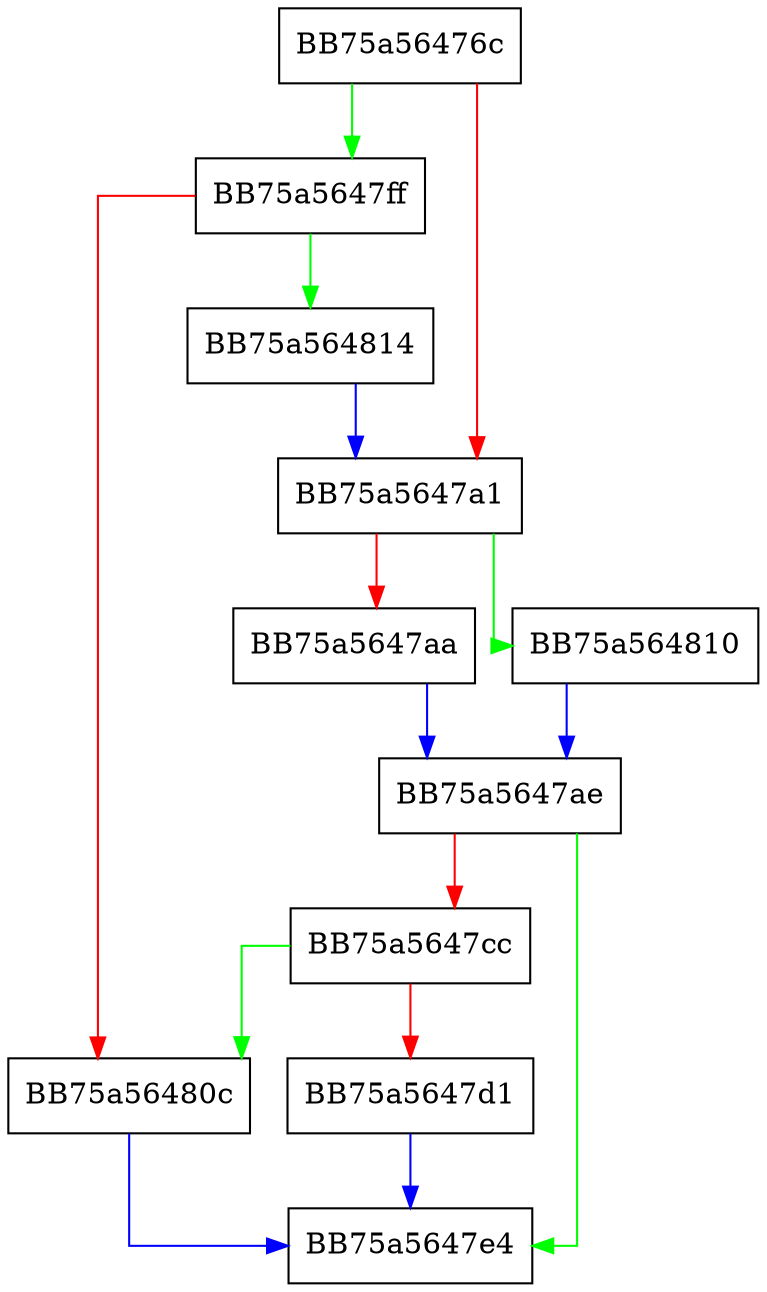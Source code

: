 digraph mofInput {
  node [shape="box"];
  graph [splines=ortho];
  BB75a56476c -> BB75a5647ff [color="green"];
  BB75a56476c -> BB75a5647a1 [color="red"];
  BB75a5647a1 -> BB75a564810 [color="green"];
  BB75a5647a1 -> BB75a5647aa [color="red"];
  BB75a5647aa -> BB75a5647ae [color="blue"];
  BB75a5647ae -> BB75a5647e4 [color="green"];
  BB75a5647ae -> BB75a5647cc [color="red"];
  BB75a5647cc -> BB75a56480c [color="green"];
  BB75a5647cc -> BB75a5647d1 [color="red"];
  BB75a5647d1 -> BB75a5647e4 [color="blue"];
  BB75a5647ff -> BB75a564814 [color="green"];
  BB75a5647ff -> BB75a56480c [color="red"];
  BB75a56480c -> BB75a5647e4 [color="blue"];
  BB75a564810 -> BB75a5647ae [color="blue"];
  BB75a564814 -> BB75a5647a1 [color="blue"];
}
